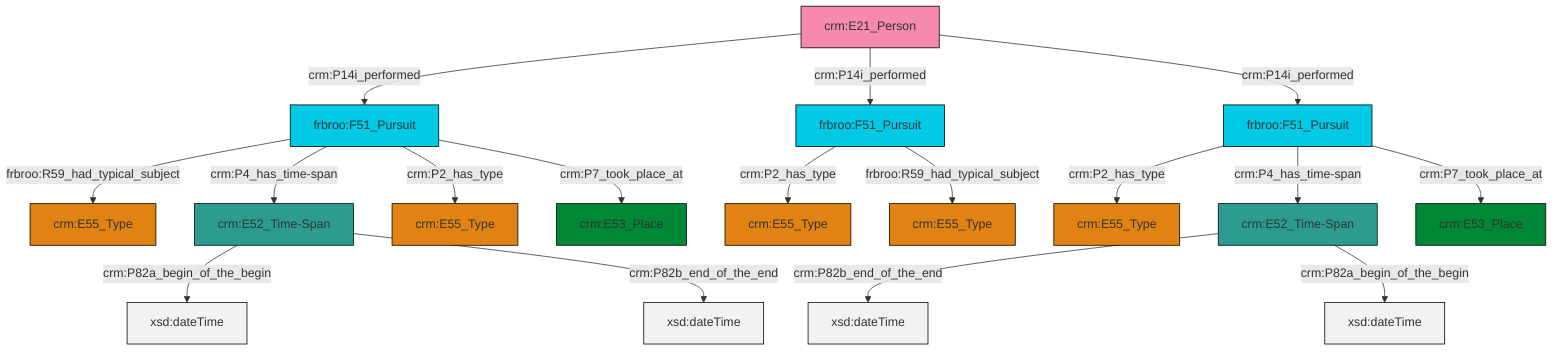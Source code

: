graph TD
classDef Literal fill:#f2f2f2,stroke:#000000;
classDef CRM_Entity fill:#FFFFFF,stroke:#000000;
classDef Temporal_Entity fill:#00C9E6, stroke:#000000;
classDef Type fill:#E18312, stroke:#000000;
classDef Time-Span fill:#2C9C91, stroke:#000000;
classDef Appellation fill:#FFEB7F, stroke:#000000;
classDef Place fill:#008836, stroke:#000000;
classDef Persistent_Item fill:#B266B2, stroke:#000000;
classDef Conceptual_Object fill:#FFD700, stroke:#000000;
classDef Physical_Thing fill:#D2B48C, stroke:#000000;
classDef Actor fill:#f58aad, stroke:#000000;
classDef PC_Classes fill:#4ce600, stroke:#000000;
classDef Multi fill:#cccccc,stroke:#000000;

0["frbroo:F51_Pursuit"]:::Temporal_Entity -->|crm:P2_has_type| 1["crm:E55_Type"]:::Type
3["frbroo:F51_Pursuit"]:::Temporal_Entity -->|crm:P2_has_type| 4["crm:E55_Type"]:::Type
3["frbroo:F51_Pursuit"]:::Temporal_Entity -->|crm:P4_has_time-span| 9["crm:E52_Time-Span"]:::Time-Span
9["crm:E52_Time-Span"]:::Time-Span -->|crm:P82b_end_of_the_end| 12[xsd:dateTime]:::Literal
15["crm:E21_Person"]:::Actor -->|crm:P14i_performed| 7["frbroo:F51_Pursuit"]:::Temporal_Entity
15["crm:E21_Person"]:::Actor -->|crm:P14i_performed| 0["frbroo:F51_Pursuit"]:::Temporal_Entity
7["frbroo:F51_Pursuit"]:::Temporal_Entity -->|frbroo:R59_had_typical_subject| 10["crm:E55_Type"]:::Type
0["frbroo:F51_Pursuit"]:::Temporal_Entity -->|frbroo:R59_had_typical_subject| 18["crm:E55_Type"]:::Type
25["crm:E52_Time-Span"]:::Time-Span -->|crm:P82a_begin_of_the_begin| 26[xsd:dateTime]:::Literal
25["crm:E52_Time-Span"]:::Time-Span -->|crm:P82b_end_of_the_end| 28[xsd:dateTime]:::Literal
7["frbroo:F51_Pursuit"]:::Temporal_Entity -->|crm:P4_has_time-span| 25["crm:E52_Time-Span"]:::Time-Span
15["crm:E21_Person"]:::Actor -->|crm:P14i_performed| 3["frbroo:F51_Pursuit"]:::Temporal_Entity
3["frbroo:F51_Pursuit"]:::Temporal_Entity -->|crm:P7_took_place_at| 22["crm:E53_Place"]:::Place
7["frbroo:F51_Pursuit"]:::Temporal_Entity -->|crm:P2_has_type| 5["crm:E55_Type"]:::Type
7["frbroo:F51_Pursuit"]:::Temporal_Entity -->|crm:P7_took_place_at| 19["crm:E53_Place"]:::Place
9["crm:E52_Time-Span"]:::Time-Span -->|crm:P82a_begin_of_the_begin| 32[xsd:dateTime]:::Literal